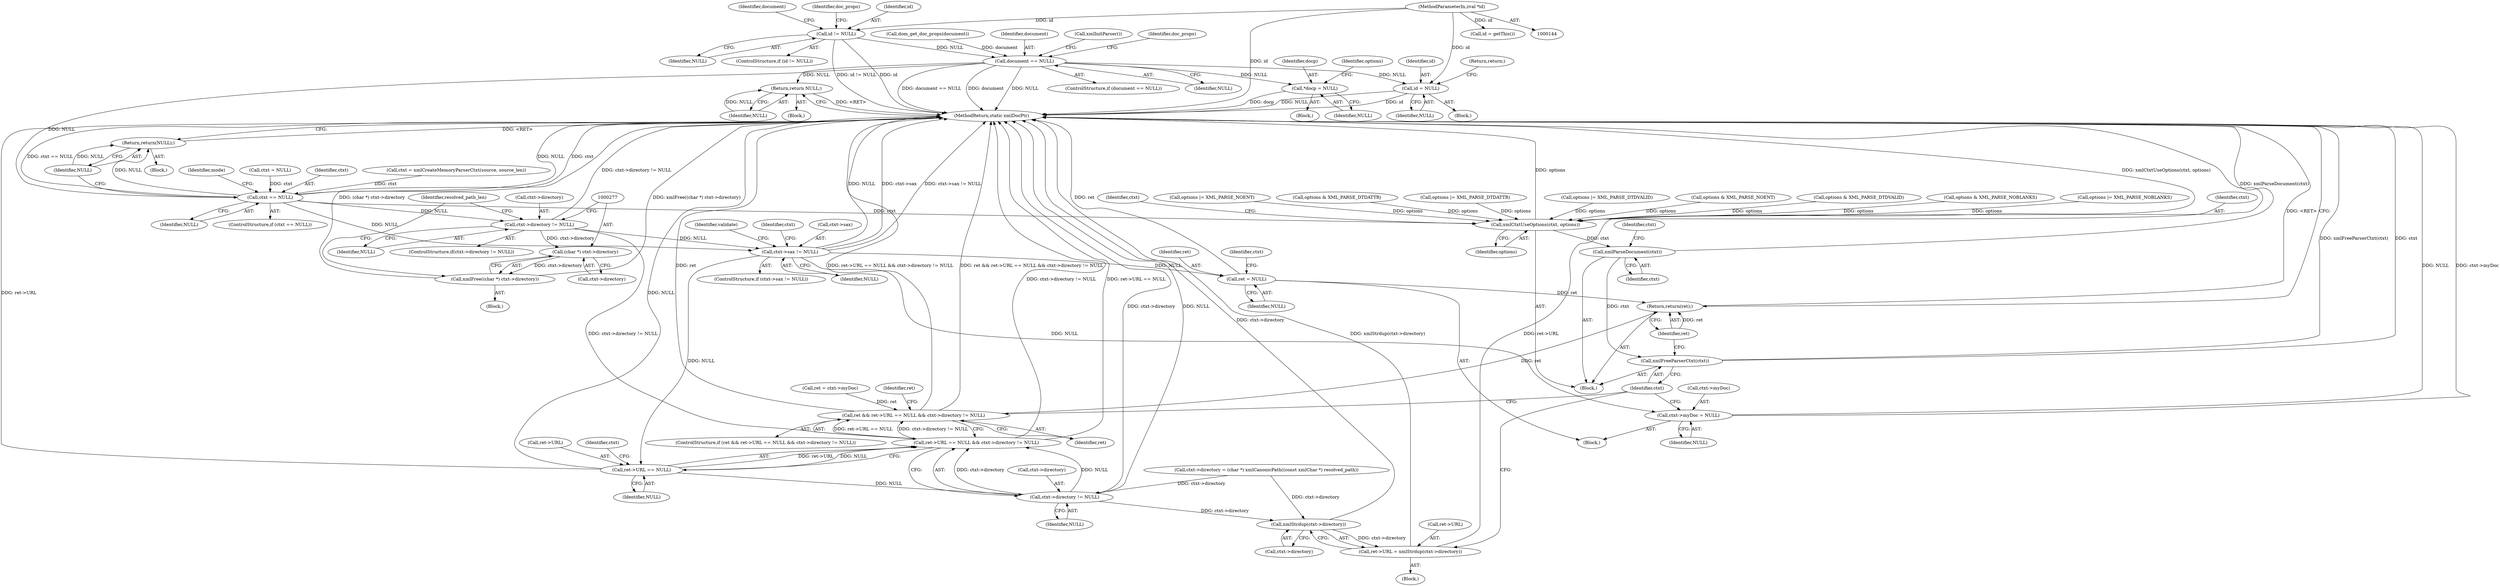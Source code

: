 digraph "0_php_4435b9142ff9813845d5c97ab29a5d637bedb257@pointer" {
"1000178" [label="(Call,id != NULL)"];
"1000145" [label="(MethodParameterIn,zval *id)"];
"1000217" [label="(Call,document == NULL)"];
"1000234" [label="(Return,return NULL;)"];
"1000249" [label="(Call,ctxt == NULL)"];
"1000253" [label="(Return,return(NULL);)"];
"1000269" [label="(Call,ctxt->directory != NULL)"];
"1000276" [label="(Call,(char *) ctxt->directory)"];
"1000275" [label="(Call,xmlFree((char *) ctxt->directory))"];
"1000330" [label="(Call,ctxt->sax != NULL)"];
"1000444" [label="(Call,ret->URL == NULL)"];
"1000443" [label="(Call,ret->URL == NULL && ctxt->directory != NULL)"];
"1000441" [label="(Call,ret && ret->URL == NULL && ctxt->directory != NULL)"];
"1000479" [label="(Return,return(ret);)"];
"1000449" [label="(Call,ctxt->directory != NULL)"];
"1000459" [label="(Call,xmlStrdup(ctxt->directory))"];
"1000455" [label="(Call,ret->URL = xmlStrdup(ctxt->directory))"];
"1000465" [label="(Call,ret = NULL)"];
"1000472" [label="(Call,ctxt->myDoc = NULL)"];
"1000396" [label="(Call,xmlCtxtUseOptions(ctxt, options))"];
"1000417" [label="(Call,xmlParseDocument(ctxt))"];
"1000477" [label="(Call,xmlFreeParserCtxt(ctxt))"];
"1000484" [label="(Call,*docp = NULL)"];
"1000502" [label="(Call,id = NULL)"];
"1000448" [label="(Identifier,NULL)"];
"1000177" [label="(ControlStructure,if (id != NULL))"];
"1000305" [label="(Call,ctxt->directory = (char *) xmlCanonicPath((const xmlChar *) resolved_path))"];
"1000480" [label="(Identifier,ret)"];
"1000222" [label="(Identifier,doc_props)"];
"1000153" [label="(Call,ctxt = NULL)"];
"1000235" [label="(Identifier,NULL)"];
"1000358" [label="(Call,options |= XML_PARSE_DTDVALID)"];
"1000467" [label="(Identifier,NULL)"];
"1000485" [label="(Identifier,docp)"];
"1000472" [label="(Call,ctxt->myDoc = NULL)"];
"1000496" [label="(Identifier,options)"];
"1000506" [label="(Return,return;)"];
"1000216" [label="(ControlStructure,if (document == NULL))"];
"1000454" [label="(Block,)"];
"1000376" [label="(Call,options & XML_PARSE_NOENT)"];
"1000443" [label="(Call,ret->URL == NULL && ctxt->directory != NULL)"];
"1000234" [label="(Return,return NULL;)"];
"1000354" [label="(Call,options & XML_PARSE_DTDVALID)"];
"1000217" [label="(Call,document == NULL)"];
"1000460" [label="(Call,ctxt->directory)"];
"1000453" [label="(Identifier,NULL)"];
"1000268" [label="(ControlStructure,if(ctxt->directory != NULL))"];
"1000250" [label="(Identifier,ctxt)"];
"1000422" [label="(Identifier,ctxt)"];
"1001428" [label="(MethodReturn,static xmlDocPtr)"];
"1000445" [label="(Call,ret->URL)"];
"1000145" [label="(MethodParameterIn,zval *id)"];
"1000219" [label="(Identifier,NULL)"];
"1000180" [label="(Identifier,NULL)"];
"1000269" [label="(Call,ctxt->directory != NULL)"];
"1000228" [label="(Block,)"];
"1000473" [label="(Call,ctxt->myDoc)"];
"1000455" [label="(Call,ret->URL = xmlStrdup(ctxt->directory))"];
"1000389" [label="(Call,options & XML_PARSE_NOBLANKS)"];
"1000498" [label="(Call,id = getThis())"];
"1000396" [label="(Call,xmlCtxtUseOptions(ctxt, options))"];
"1000329" [label="(ControlStructure,if (ctxt->sax != NULL))"];
"1000233" [label="(Block,)"];
"1000278" [label="(Call,ctxt->directory)"];
"1000457" [label="(Identifier,ret)"];
"1000183" [label="(Identifier,document)"];
"1000249" [label="(Call,ctxt == NULL)"];
"1000504" [label="(Identifier,NULL)"];
"1000270" [label="(Call,ctxt->directory)"];
"1000451" [label="(Identifier,ctxt)"];
"1000478" [label="(Identifier,ctxt)"];
"1000466" [label="(Identifier,ret)"];
"1000273" [label="(Identifier,NULL)"];
"1000393" [label="(Call,options |= XML_PARSE_NOBLANKS)"];
"1000464" [label="(Block,)"];
"1000398" [label="(Identifier,options)"];
"1000456" [label="(Call,ret->URL)"];
"1000397" [label="(Identifier,ctxt)"];
"1000502" [label="(Call,id = NULL)"];
"1000188" [label="(Identifier,doc_props)"];
"1000189" [label="(Call,dom_get_doc_props(document))"];
"1000470" [label="(Identifier,ctxt)"];
"1000484" [label="(Call,*docp = NULL)"];
"1000486" [label="(Identifier,NULL)"];
"1000254" [label="(Identifier,NULL)"];
"1000276" [label="(Call,(char *) ctxt->directory)"];
"1000501" [label="(Block,)"];
"1000465" [label="(Call,ret = NULL)"];
"1000401" [label="(Identifier,ctxt)"];
"1000218" [label="(Identifier,document)"];
"1000275" [label="(Call,xmlFree((char *) ctxt->directory))"];
"1000282" [label="(Identifier,resolved_path_len)"];
"1000178" [label="(Call,id != NULL)"];
"1000243" [label="(Call,ctxt = xmlCreateMemoryParserCtxt(source, source_len))"];
"1000253" [label="(Return,return(NULL);)"];
"1000426" [label="(Call,ret = ctxt->myDoc)"];
"1000479" [label="(Return,return(ret);)"];
"1000352" [label="(Identifier,validate)"];
"1000440" [label="(ControlStructure,if (ret && ret->URL == NULL && ctxt->directory != NULL))"];
"1000334" [label="(Identifier,NULL)"];
"1000477" [label="(Call,xmlFreeParserCtxt(ctxt))"];
"1000380" [label="(Call,options |= XML_PARSE_NOENT)"];
"1000257" [label="(Identifier,mode)"];
"1000330" [label="(Call,ctxt->sax != NULL)"];
"1000444" [label="(Call,ret->URL == NULL)"];
"1000459" [label="(Call,xmlStrdup(ctxt->directory))"];
"1000449" [label="(Call,ctxt->directory != NULL)"];
"1000365" [label="(Call,options & XML_PARSE_DTDATTR)"];
"1000369" [label="(Call,options |= XML_PARSE_DTDATTR)"];
"1000252" [label="(Block,)"];
"1000339" [label="(Identifier,ctxt)"];
"1000503" [label="(Identifier,id)"];
"1000179" [label="(Identifier,id)"];
"1000441" [label="(Call,ret && ret->URL == NULL && ctxt->directory != NULL)"];
"1000442" [label="(Identifier,ret)"];
"1000223" [label="(Call,xmlInitParser())"];
"1000331" [label="(Call,ctxt->sax)"];
"1000274" [label="(Block,)"];
"1000476" [label="(Identifier,NULL)"];
"1000251" [label="(Identifier,NULL)"];
"1000417" [label="(Call,xmlParseDocument(ctxt))"];
"1000450" [label="(Call,ctxt->directory)"];
"1000248" [label="(ControlStructure,if (ctxt == NULL))"];
"1000481" [label="(Block,)"];
"1000418" [label="(Identifier,ctxt)"];
"1000178" -> "1000177"  [label="AST: "];
"1000178" -> "1000180"  [label="CFG: "];
"1000179" -> "1000178"  [label="AST: "];
"1000180" -> "1000178"  [label="AST: "];
"1000183" -> "1000178"  [label="CFG: "];
"1000188" -> "1000178"  [label="CFG: "];
"1000178" -> "1001428"  [label="DDG: id != NULL"];
"1000178" -> "1001428"  [label="DDG: id"];
"1000145" -> "1000178"  [label="DDG: id"];
"1000178" -> "1000217"  [label="DDG: NULL"];
"1000145" -> "1000144"  [label="AST: "];
"1000145" -> "1001428"  [label="DDG: id"];
"1000145" -> "1000498"  [label="DDG: id"];
"1000145" -> "1000502"  [label="DDG: id"];
"1000217" -> "1000216"  [label="AST: "];
"1000217" -> "1000219"  [label="CFG: "];
"1000218" -> "1000217"  [label="AST: "];
"1000219" -> "1000217"  [label="AST: "];
"1000222" -> "1000217"  [label="CFG: "];
"1000223" -> "1000217"  [label="CFG: "];
"1000217" -> "1001428"  [label="DDG: NULL"];
"1000217" -> "1001428"  [label="DDG: document == NULL"];
"1000217" -> "1001428"  [label="DDG: document"];
"1000189" -> "1000217"  [label="DDG: document"];
"1000217" -> "1000234"  [label="DDG: NULL"];
"1000217" -> "1000249"  [label="DDG: NULL"];
"1000217" -> "1000484"  [label="DDG: NULL"];
"1000217" -> "1000502"  [label="DDG: NULL"];
"1000234" -> "1000233"  [label="AST: "];
"1000234" -> "1000235"  [label="CFG: "];
"1000235" -> "1000234"  [label="AST: "];
"1001428" -> "1000234"  [label="CFG: "];
"1000234" -> "1001428"  [label="DDG: <RET>"];
"1000235" -> "1000234"  [label="DDG: NULL"];
"1000249" -> "1000248"  [label="AST: "];
"1000249" -> "1000251"  [label="CFG: "];
"1000250" -> "1000249"  [label="AST: "];
"1000251" -> "1000249"  [label="AST: "];
"1000254" -> "1000249"  [label="CFG: "];
"1000257" -> "1000249"  [label="CFG: "];
"1000249" -> "1001428"  [label="DDG: NULL"];
"1000249" -> "1001428"  [label="DDG: ctxt"];
"1000249" -> "1001428"  [label="DDG: ctxt == NULL"];
"1000153" -> "1000249"  [label="DDG: ctxt"];
"1000243" -> "1000249"  [label="DDG: ctxt"];
"1000249" -> "1000253"  [label="DDG: NULL"];
"1000249" -> "1000269"  [label="DDG: NULL"];
"1000249" -> "1000330"  [label="DDG: NULL"];
"1000249" -> "1000396"  [label="DDG: ctxt"];
"1000253" -> "1000252"  [label="AST: "];
"1000253" -> "1000254"  [label="CFG: "];
"1000254" -> "1000253"  [label="AST: "];
"1001428" -> "1000253"  [label="CFG: "];
"1000253" -> "1001428"  [label="DDG: <RET>"];
"1000254" -> "1000253"  [label="DDG: NULL"];
"1000269" -> "1000268"  [label="AST: "];
"1000269" -> "1000273"  [label="CFG: "];
"1000270" -> "1000269"  [label="AST: "];
"1000273" -> "1000269"  [label="AST: "];
"1000277" -> "1000269"  [label="CFG: "];
"1000282" -> "1000269"  [label="CFG: "];
"1000269" -> "1001428"  [label="DDG: ctxt->directory != NULL"];
"1000269" -> "1000276"  [label="DDG: ctxt->directory"];
"1000269" -> "1000330"  [label="DDG: NULL"];
"1000269" -> "1000443"  [label="DDG: ctxt->directory != NULL"];
"1000276" -> "1000275"  [label="AST: "];
"1000276" -> "1000278"  [label="CFG: "];
"1000277" -> "1000276"  [label="AST: "];
"1000278" -> "1000276"  [label="AST: "];
"1000275" -> "1000276"  [label="CFG: "];
"1000276" -> "1000275"  [label="DDG: ctxt->directory"];
"1000275" -> "1000274"  [label="AST: "];
"1000282" -> "1000275"  [label="CFG: "];
"1000275" -> "1001428"  [label="DDG: xmlFree((char *) ctxt->directory)"];
"1000275" -> "1001428"  [label="DDG: (char *) ctxt->directory"];
"1000330" -> "1000329"  [label="AST: "];
"1000330" -> "1000334"  [label="CFG: "];
"1000331" -> "1000330"  [label="AST: "];
"1000334" -> "1000330"  [label="AST: "];
"1000339" -> "1000330"  [label="CFG: "];
"1000352" -> "1000330"  [label="CFG: "];
"1000330" -> "1001428"  [label="DDG: NULL"];
"1000330" -> "1001428"  [label="DDG: ctxt->sax"];
"1000330" -> "1001428"  [label="DDG: ctxt->sax != NULL"];
"1000330" -> "1000444"  [label="DDG: NULL"];
"1000330" -> "1000465"  [label="DDG: NULL"];
"1000330" -> "1000472"  [label="DDG: NULL"];
"1000444" -> "1000443"  [label="AST: "];
"1000444" -> "1000448"  [label="CFG: "];
"1000445" -> "1000444"  [label="AST: "];
"1000448" -> "1000444"  [label="AST: "];
"1000451" -> "1000444"  [label="CFG: "];
"1000443" -> "1000444"  [label="CFG: "];
"1000444" -> "1001428"  [label="DDG: ret->URL"];
"1000444" -> "1001428"  [label="DDG: NULL"];
"1000444" -> "1000443"  [label="DDG: ret->URL"];
"1000444" -> "1000443"  [label="DDG: NULL"];
"1000444" -> "1000449"  [label="DDG: NULL"];
"1000443" -> "1000441"  [label="AST: "];
"1000443" -> "1000449"  [label="CFG: "];
"1000449" -> "1000443"  [label="AST: "];
"1000441" -> "1000443"  [label="CFG: "];
"1000443" -> "1001428"  [label="DDG: ctxt->directory != NULL"];
"1000443" -> "1001428"  [label="DDG: ret->URL == NULL"];
"1000443" -> "1000441"  [label="DDG: ret->URL == NULL"];
"1000443" -> "1000441"  [label="DDG: ctxt->directory != NULL"];
"1000449" -> "1000443"  [label="DDG: ctxt->directory"];
"1000449" -> "1000443"  [label="DDG: NULL"];
"1000441" -> "1000440"  [label="AST: "];
"1000441" -> "1000442"  [label="CFG: "];
"1000442" -> "1000441"  [label="AST: "];
"1000457" -> "1000441"  [label="CFG: "];
"1000478" -> "1000441"  [label="CFG: "];
"1000441" -> "1001428"  [label="DDG: ret"];
"1000441" -> "1001428"  [label="DDG: ret->URL == NULL && ctxt->directory != NULL"];
"1000441" -> "1001428"  [label="DDG: ret && ret->URL == NULL && ctxt->directory != NULL"];
"1000426" -> "1000441"  [label="DDG: ret"];
"1000441" -> "1000479"  [label="DDG: ret"];
"1000479" -> "1000228"  [label="AST: "];
"1000479" -> "1000480"  [label="CFG: "];
"1000480" -> "1000479"  [label="AST: "];
"1001428" -> "1000479"  [label="CFG: "];
"1000479" -> "1001428"  [label="DDG: <RET>"];
"1000480" -> "1000479"  [label="DDG: ret"];
"1000465" -> "1000479"  [label="DDG: ret"];
"1000449" -> "1000453"  [label="CFG: "];
"1000450" -> "1000449"  [label="AST: "];
"1000453" -> "1000449"  [label="AST: "];
"1000449" -> "1001428"  [label="DDG: ctxt->directory"];
"1000449" -> "1001428"  [label="DDG: NULL"];
"1000305" -> "1000449"  [label="DDG: ctxt->directory"];
"1000449" -> "1000459"  [label="DDG: ctxt->directory"];
"1000459" -> "1000455"  [label="AST: "];
"1000459" -> "1000460"  [label="CFG: "];
"1000460" -> "1000459"  [label="AST: "];
"1000455" -> "1000459"  [label="CFG: "];
"1000459" -> "1001428"  [label="DDG: ctxt->directory"];
"1000459" -> "1000455"  [label="DDG: ctxt->directory"];
"1000305" -> "1000459"  [label="DDG: ctxt->directory"];
"1000455" -> "1000454"  [label="AST: "];
"1000456" -> "1000455"  [label="AST: "];
"1000478" -> "1000455"  [label="CFG: "];
"1000455" -> "1001428"  [label="DDG: xmlStrdup(ctxt->directory)"];
"1000455" -> "1001428"  [label="DDG: ret->URL"];
"1000465" -> "1000464"  [label="AST: "];
"1000465" -> "1000467"  [label="CFG: "];
"1000466" -> "1000465"  [label="AST: "];
"1000467" -> "1000465"  [label="AST: "];
"1000470" -> "1000465"  [label="CFG: "];
"1000465" -> "1001428"  [label="DDG: ret"];
"1000472" -> "1000464"  [label="AST: "];
"1000472" -> "1000476"  [label="CFG: "];
"1000473" -> "1000472"  [label="AST: "];
"1000476" -> "1000472"  [label="AST: "];
"1000478" -> "1000472"  [label="CFG: "];
"1000472" -> "1001428"  [label="DDG: NULL"];
"1000472" -> "1001428"  [label="DDG: ctxt->myDoc"];
"1000396" -> "1000228"  [label="AST: "];
"1000396" -> "1000398"  [label="CFG: "];
"1000397" -> "1000396"  [label="AST: "];
"1000398" -> "1000396"  [label="AST: "];
"1000401" -> "1000396"  [label="CFG: "];
"1000396" -> "1001428"  [label="DDG: xmlCtxtUseOptions(ctxt, options)"];
"1000396" -> "1001428"  [label="DDG: options"];
"1000369" -> "1000396"  [label="DDG: options"];
"1000365" -> "1000396"  [label="DDG: options"];
"1000389" -> "1000396"  [label="DDG: options"];
"1000358" -> "1000396"  [label="DDG: options"];
"1000393" -> "1000396"  [label="DDG: options"];
"1000376" -> "1000396"  [label="DDG: options"];
"1000380" -> "1000396"  [label="DDG: options"];
"1000354" -> "1000396"  [label="DDG: options"];
"1000396" -> "1000417"  [label="DDG: ctxt"];
"1000417" -> "1000228"  [label="AST: "];
"1000417" -> "1000418"  [label="CFG: "];
"1000418" -> "1000417"  [label="AST: "];
"1000422" -> "1000417"  [label="CFG: "];
"1000417" -> "1001428"  [label="DDG: xmlParseDocument(ctxt)"];
"1000417" -> "1000477"  [label="DDG: ctxt"];
"1000477" -> "1000228"  [label="AST: "];
"1000477" -> "1000478"  [label="CFG: "];
"1000478" -> "1000477"  [label="AST: "];
"1000480" -> "1000477"  [label="CFG: "];
"1000477" -> "1001428"  [label="DDG: xmlFreeParserCtxt(ctxt)"];
"1000477" -> "1001428"  [label="DDG: ctxt"];
"1000484" -> "1000481"  [label="AST: "];
"1000484" -> "1000486"  [label="CFG: "];
"1000485" -> "1000484"  [label="AST: "];
"1000486" -> "1000484"  [label="AST: "];
"1000496" -> "1000484"  [label="CFG: "];
"1000484" -> "1001428"  [label="DDG: docp"];
"1000502" -> "1000501"  [label="AST: "];
"1000502" -> "1000504"  [label="CFG: "];
"1000503" -> "1000502"  [label="AST: "];
"1000504" -> "1000502"  [label="AST: "];
"1000506" -> "1000502"  [label="CFG: "];
"1000502" -> "1001428"  [label="DDG: id"];
"1000502" -> "1001428"  [label="DDG: NULL"];
}
